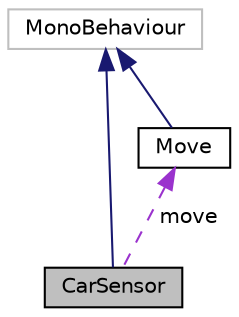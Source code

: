 digraph "CarSensor"
{
  edge [fontname="Helvetica",fontsize="10",labelfontname="Helvetica",labelfontsize="10"];
  node [fontname="Helvetica",fontsize="10",shape=record];
  Node1 [label="CarSensor",height=0.2,width=0.4,color="black", fillcolor="grey75", style="filled", fontcolor="black"];
  Node2 -> Node1 [dir="back",color="midnightblue",fontsize="10",style="solid",fontname="Helvetica"];
  Node2 [label="MonoBehaviour",height=0.2,width=0.4,color="grey75", fillcolor="white", style="filled"];
  Node3 -> Node1 [dir="back",color="darkorchid3",fontsize="10",style="dashed",label=" move" ,fontname="Helvetica"];
  Node3 [label="Move",height=0.2,width=0.4,color="black", fillcolor="white", style="filled",URL="$class_move.html"];
  Node2 -> Node3 [dir="back",color="midnightblue",fontsize="10",style="solid",fontname="Helvetica"];
}
